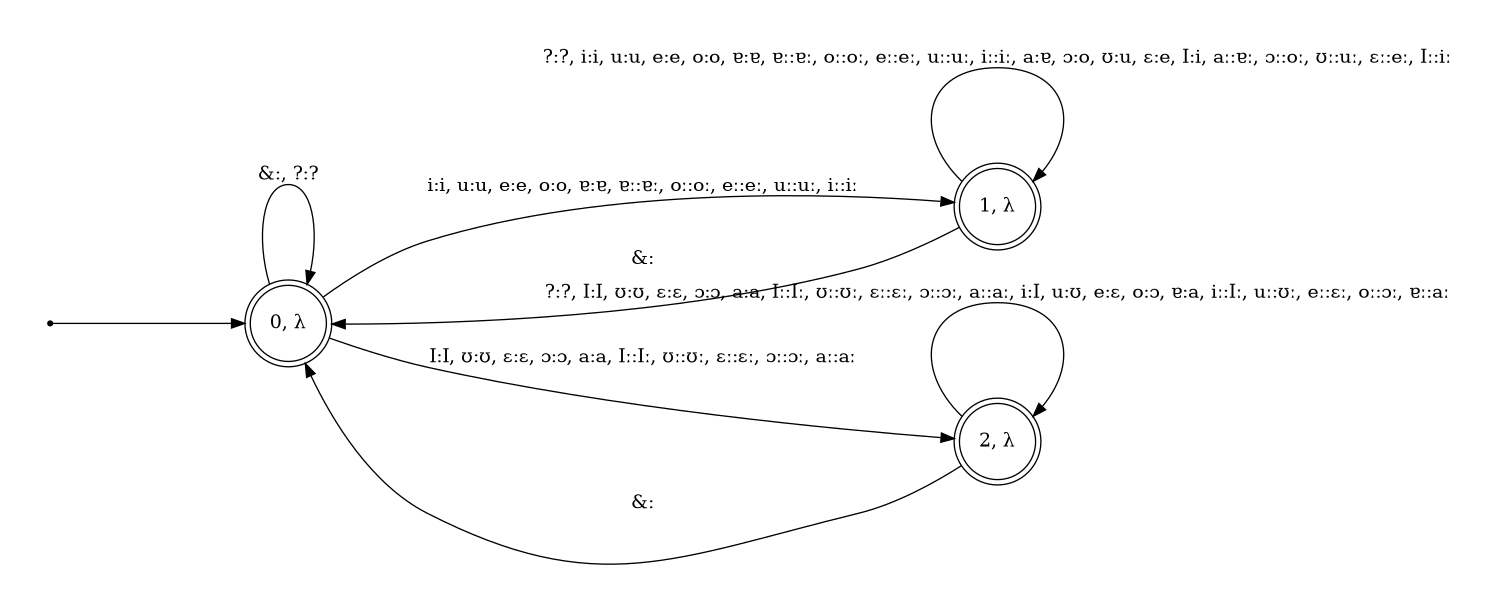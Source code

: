 digraph fst {
	graph [pad="0.5", nodesep="1", ranksep="2"];
	rankdir=LR;
	size="10,10";
	node [shape = point]; start;
	node [shape = doublecircle];
		"0, λ";
		"1, λ";
		"2, λ";

	"0, λ" ->	"0, λ" [ label = "&:, ?:?" ];
	"1, λ" ->	"0, λ" [ label = "&:" ];
	"2, λ" ->	"0, λ" [ label = "&:" ];
	"1, λ" ->	"1, λ" [ label = "?:?, i:i, u:u, e:e, o:o, ɐ:ɐ, ɐː:ɐː, oː:oː, eː:eː, uː:uː, iː:iː, a:ɐ, ɔ:o, ʊ:u, ɛ:e, I:i, aː:ɐː, ɔː:oː, ʊː:uː, ɛː:eː, Iː:iː" ];
	"2, λ" ->	"2, λ" [ label = "?:?, I:I, ʊ:ʊ, ɛ:ɛ, ɔ:ɔ, a:a, Iː:Iː, ʊː:ʊː, ɛː:ɛː, ɔː:ɔː, aː:aː, i:I, u:ʊ, e:ɛ, o:ɔ, ɐ:a, iː:Iː, uː:ʊː, eː:ɛː, oː:ɔː, ɐː:aː" ];
	"0, λ" ->	"1, λ" [ label = "i:i, u:u, e:e, o:o, ɐ:ɐ, ɐː:ɐː, oː:oː, eː:eː, uː:uː, iː:iː" ];
	"0, λ" ->	"2, λ" [ label = "I:I, ʊ:ʊ, ɛ:ɛ, ɔ:ɔ, a:a, Iː:Iː, ʊː:ʊː, ɛː:ɛː, ɔː:ɔː, aː:aː" ];
	start -> "0, λ";
}